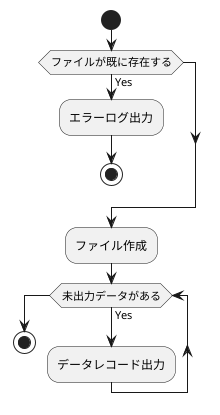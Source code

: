 @startuml
skinparam defaultFontName JPDoc

start

if (ファイルが既に存在する) then (Yes)
	:エラーログ出力;
	stop
endif

:ファイル作成;

while (未出力データがある) is (Yes)
	:データレコード出力;
endwhile

stop

@enduml